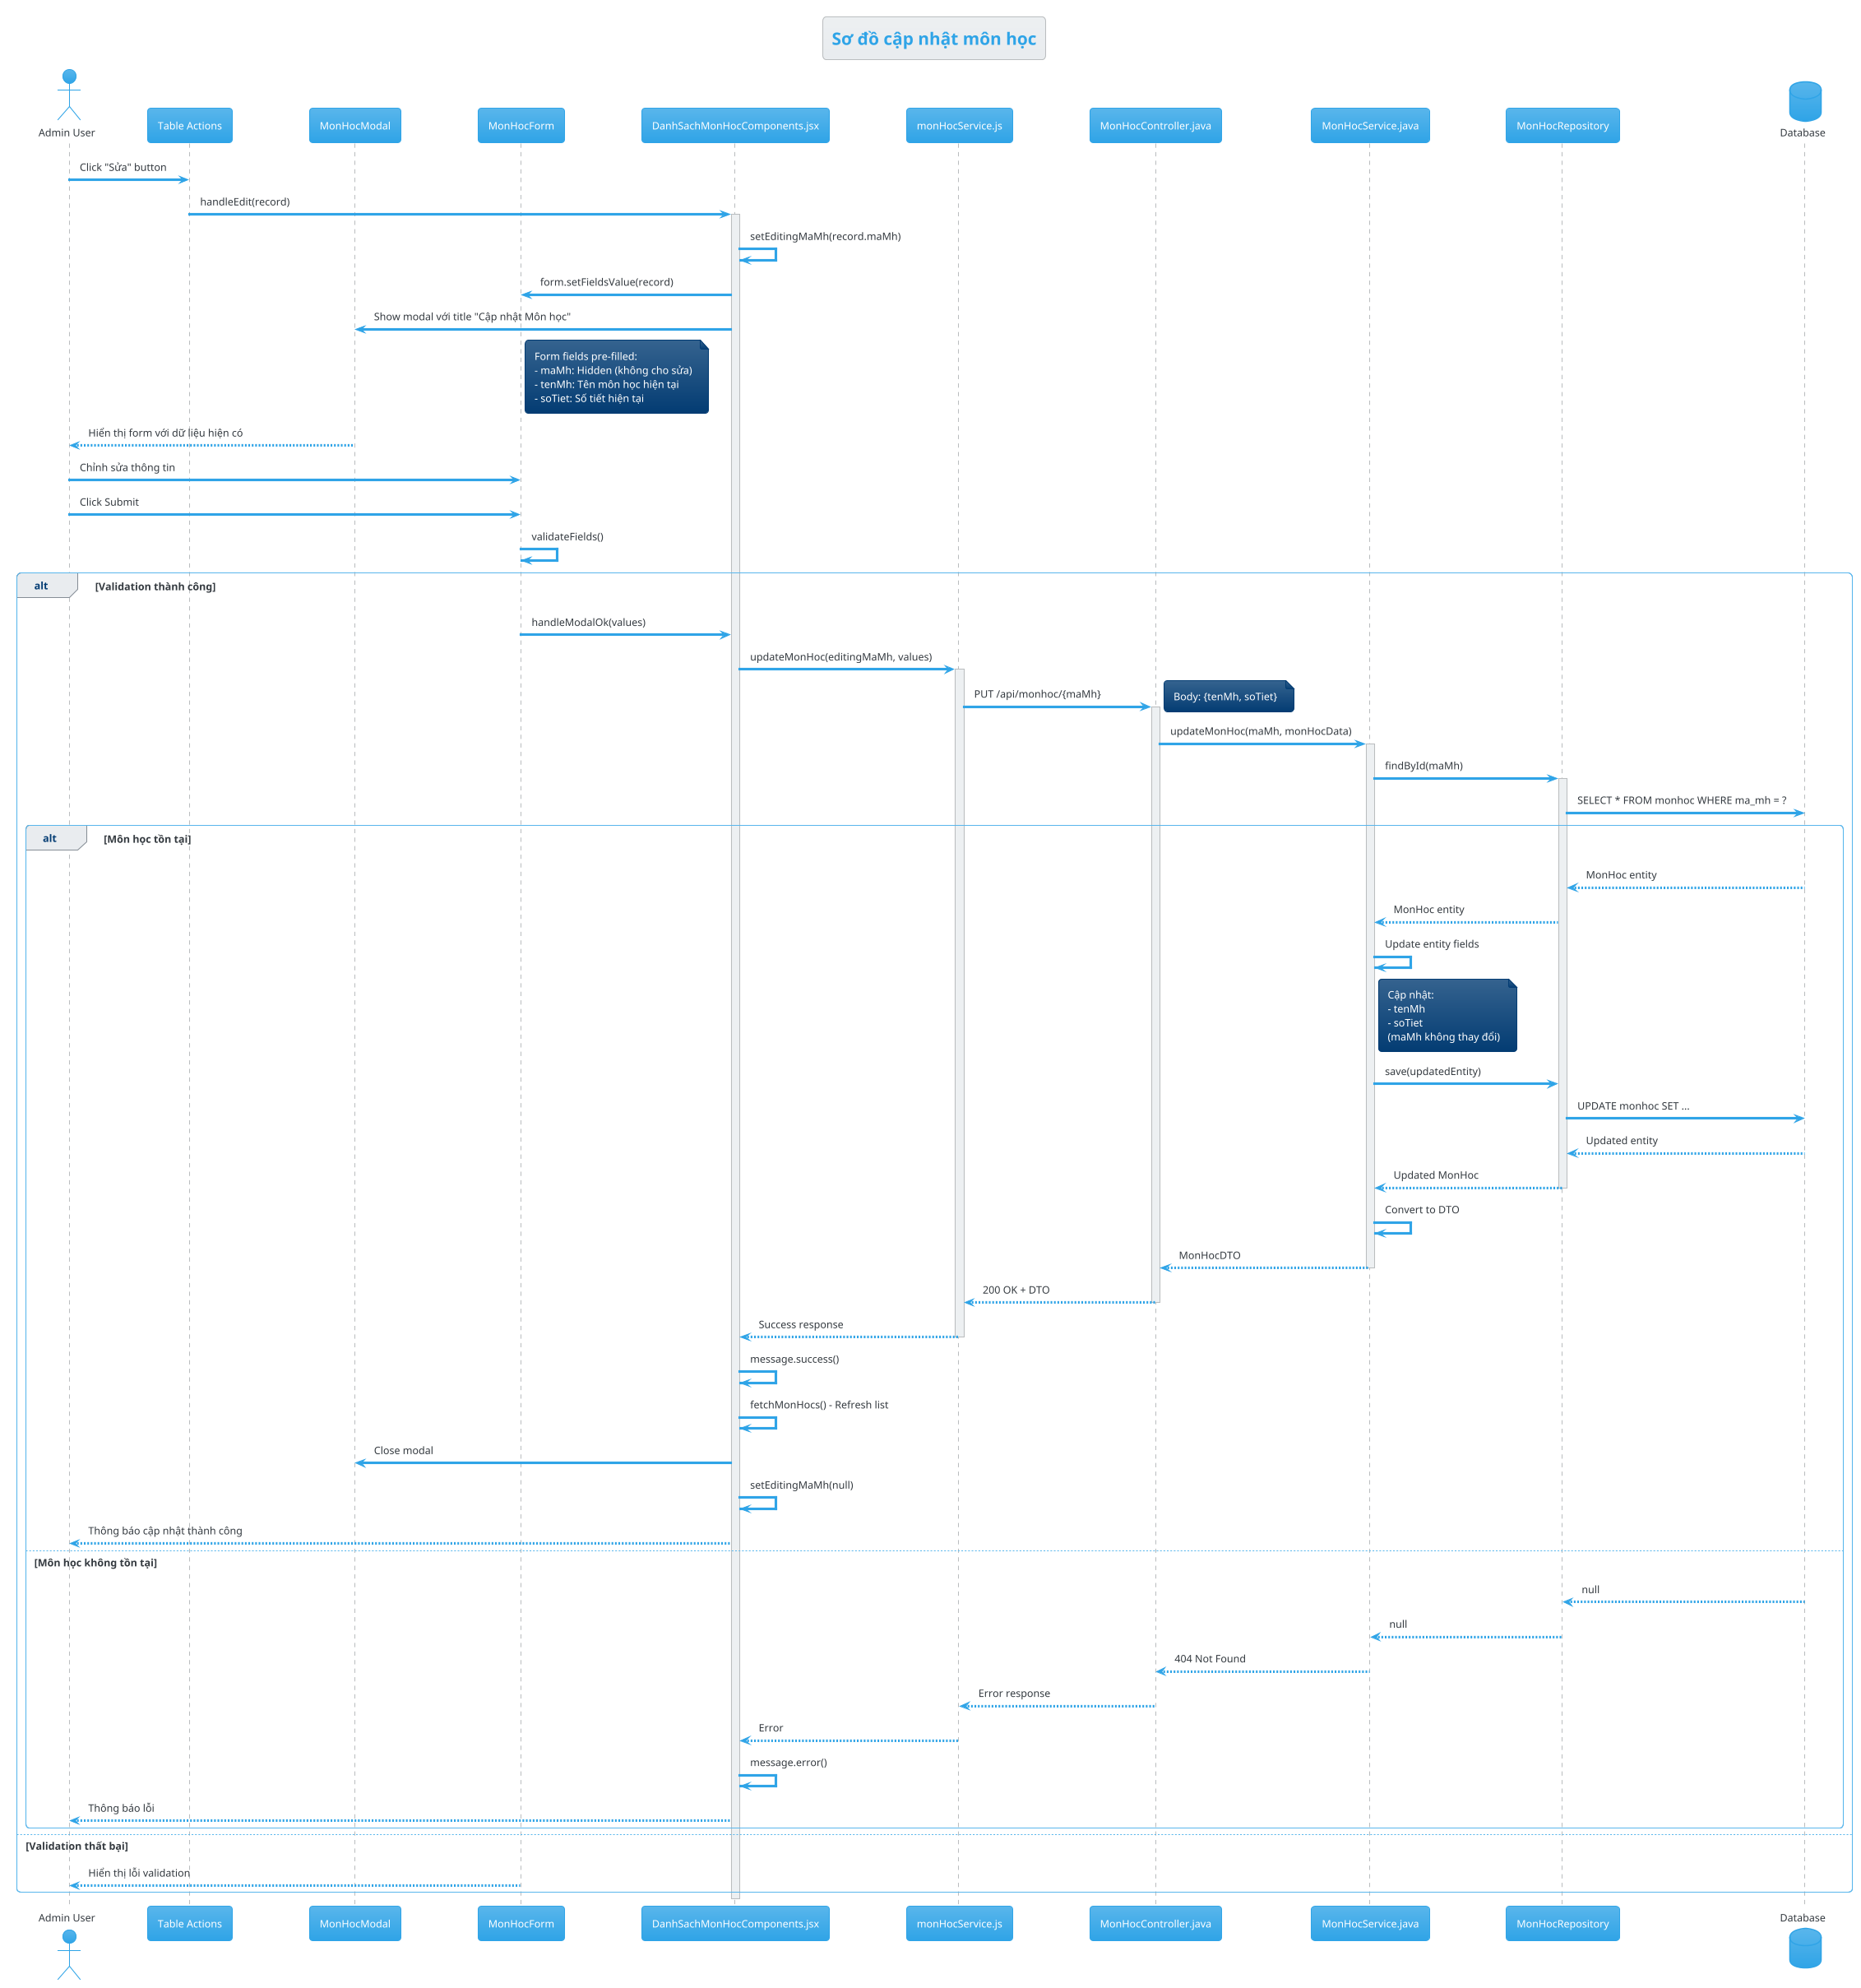 @startuml
!theme cerulean
title Sơ đồ cập nhật môn học

actor "Admin User" as admin
participant "Table Actions" as table
participant "MonHocModal" as modal
participant "MonHocForm" as form
participant "DanhSachMonHocComponents.jsx" as component
participant "monHocService.js" as service
participant "MonHocController.java" as controller
participant "MonHocService.java" as backendService
participant "MonHocRepository" as repository
database "Database" as db

admin -> table: Click "Sửa" button
table -> component: handleEdit(record)
activate component

component -> component: setEditingMaMh(record.maMh)
component -> form: form.setFieldsValue(record)
component -> modal: Show modal với title "Cập nhật Môn học"

note right of form
  Form fields pre-filled:
  - maMh: Hidden (không cho sửa)
  - tenMh: Tên môn học hiện tại
  - soTiet: Số tiết hiện tại
end note

modal --> admin: Hiển thị form với dữ liệu hiện có
admin -> form: Chỉnh sửa thông tin
admin -> form: Click Submit
form -> form: validateFields()

alt Validation thành công
    form -> component: handleModalOk(values)

    component -> service: updateMonHoc(editingMaMh, values)
    activate service

    service -> controller: PUT /api/monhoc/{maMh}
    note right: Body: {tenMh, soTiet}
    activate controller

    controller -> backendService: updateMonHoc(maMh, monHocData)
    activate backendService

    backendService -> repository: findById(maMh)
    activate repository

    repository -> db: SELECT * FROM monhoc WHERE ma_mh = ?

    alt Môn học tồn tại
        db --> repository: MonHoc entity
        repository --> backendService: MonHoc entity

        backendService -> backendService: Update entity fields
        note right of backendService
          Cập nhật:
          - tenMh
          - soTiet
          (maMh không thay đổi)
        end note

        backendService -> repository: save(updatedEntity)
        repository -> db: UPDATE monhoc SET ...
        db --> repository: Updated entity
        repository --> backendService: Updated MonHoc
        deactivate repository

        backendService -> backendService: Convert to DTO
        backendService --> controller: MonHocDTO
        deactivate backendService

        controller --> service: 200 OK + DTO
        deactivate controller

        service --> component: Success response
        deactivate service

        component -> component: message.success()
        component -> component: fetchMonHocs() - Refresh list
        component -> modal: Close modal
        component -> component: setEditingMaMh(null)
        component --> admin: Thông báo cập nhật thành công

    else Môn học không tồn tại
        db --> repository: null
        repository --> backendService: null
        deactivate repository
        backendService --> controller: 404 Not Found
        deactivate backendService
        controller --> service: Error response
        deactivate controller
        service --> component: Error
        deactivate service
        component -> component: message.error()
        component --> admin: Thông báo lỗi
    end

else Validation thất bại
    form --> admin: Hiển thị lỗi validation
end

deactivate component

@enduml